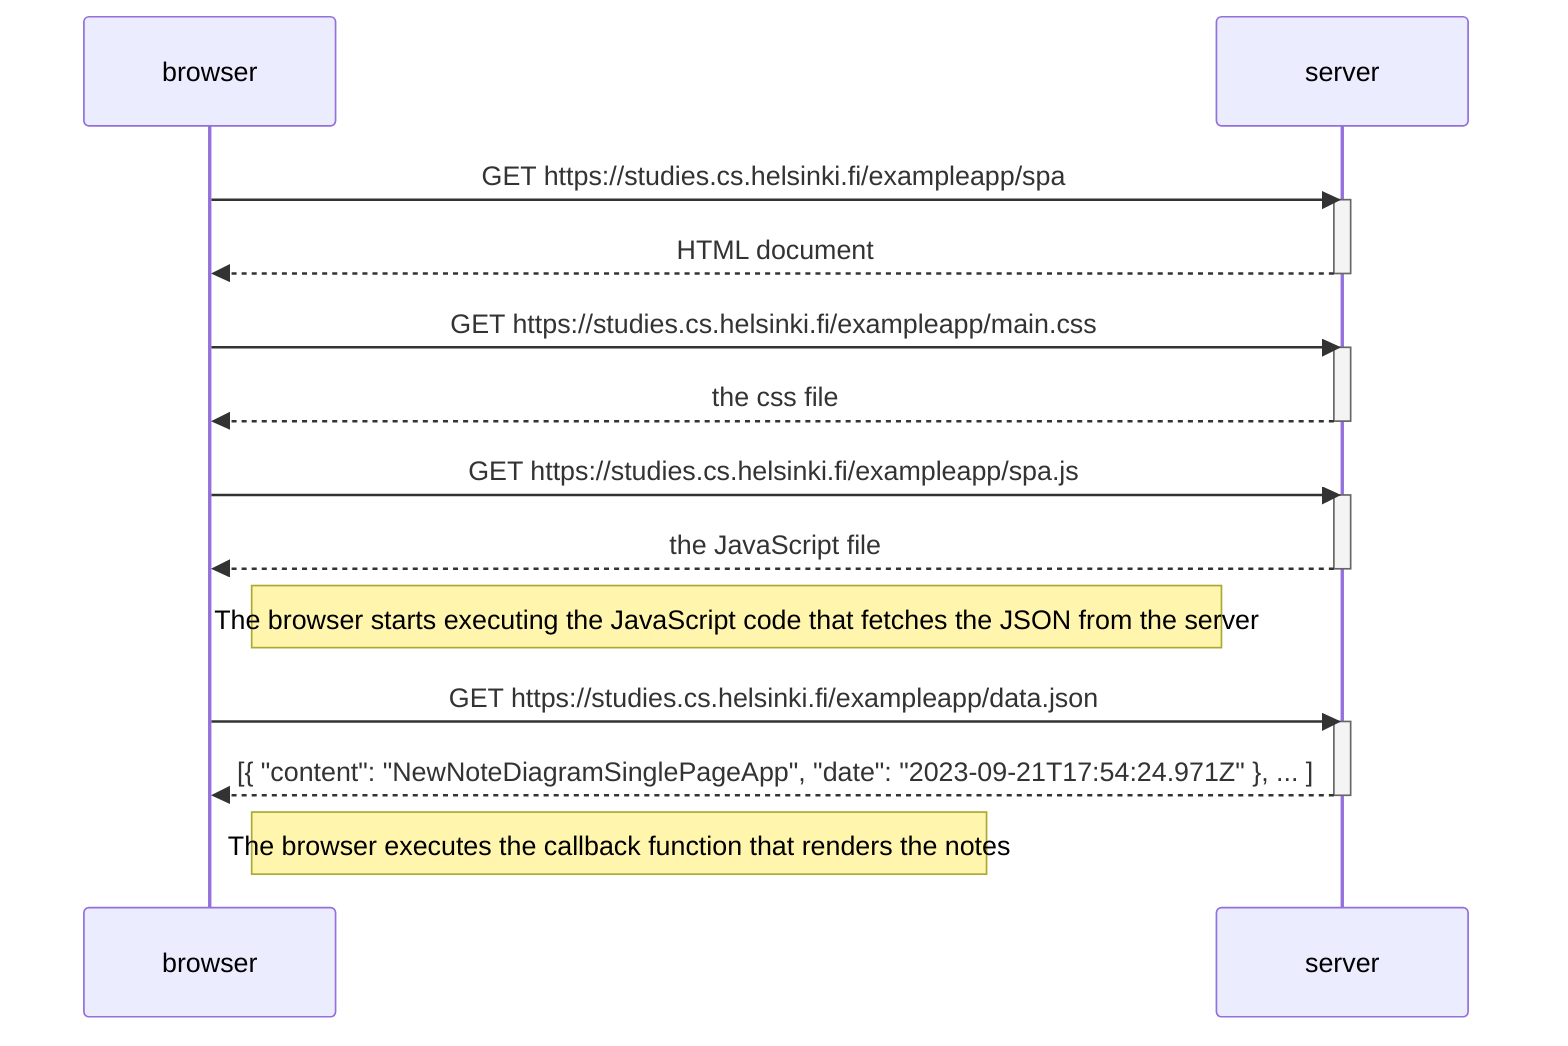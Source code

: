 sequenceDiagram
  participant browser
  participant server

  browser->>server: GET https://studies.cs.helsinki.fi/exampleapp/spa
  activate server
  server-->>browser: HTML document
  deactivate server

  browser->>server: GET https://studies.cs.helsinki.fi/exampleapp/main.css
  activate server
  server-->>browser: the css file
  deactivate server

  browser->>server: GET https://studies.cs.helsinki.fi/exampleapp/spa.js
  activate server
  server-->>browser: the JavaScript file
  deactivate server

  Note right of browser: The browser starts executing the JavaScript code that fetches the JSON from the server

  browser->>server: GET https://studies.cs.helsinki.fi/exampleapp/data.json
  activate server
  server-->>browser: [{ "content": "NewNoteDiagramSinglePageApp", "date": "2023-09-21T17:54:24.971Z" }, ... ]
  deactivate server

  Note right of browser: The browser executes the callback function that renders the notes